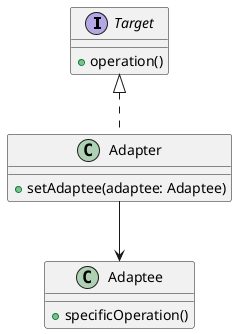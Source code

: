 @startuml

Target <|.. Adapter
Adapter --> Adaptee

interface Target {
	+operation()
}

class Adapter {
	+setAdaptee(adaptee: Adaptee)
}

class Adaptee {
	+specificOperation()
}

@enduml